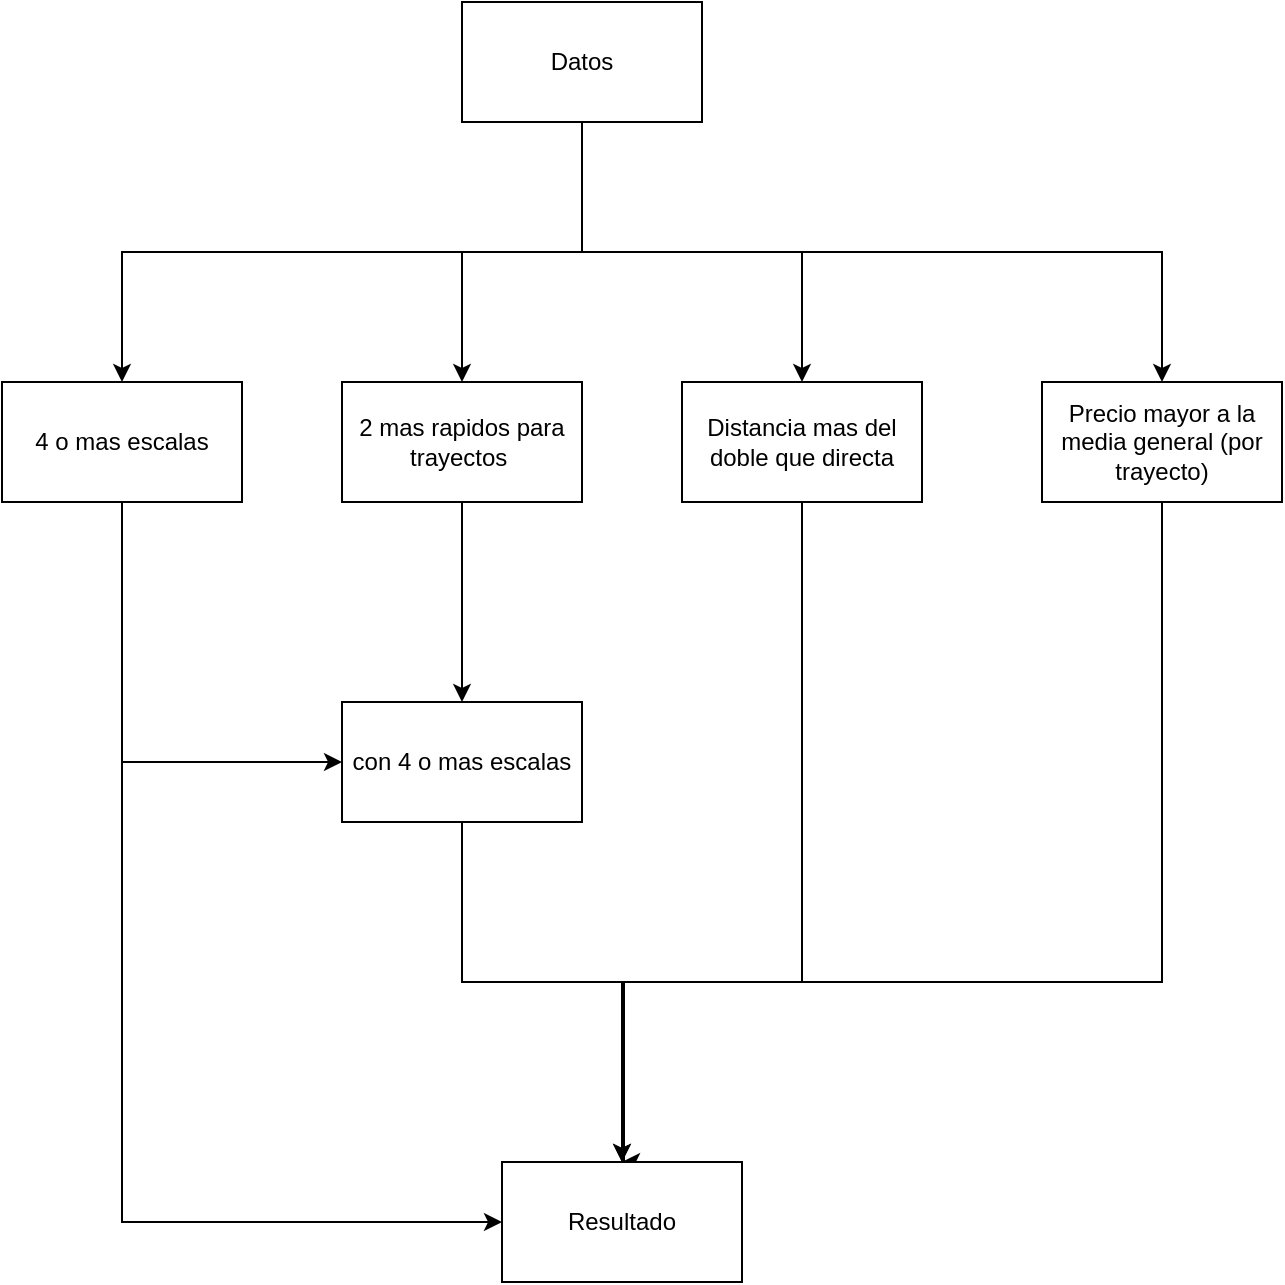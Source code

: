 <mxfile version="21.7.5" type="google" pages="4">
  <diagram name="Page-1" id="Vtq19uJocOTiTlhImBpB">
    <mxGraphModel grid="1" page="1" gridSize="10" guides="1" tooltips="1" connect="1" arrows="1" fold="1" pageScale="1" pageWidth="850" pageHeight="1100" math="0" shadow="0">
      <root>
        <mxCell id="0" />
        <mxCell id="1" parent="0" />
        <mxCell id="Av_qKmk5VdH78iRkDTVT-15" style="edgeStyle=orthogonalEdgeStyle;rounded=0;orthogonalLoop=1;jettySize=auto;html=1;exitX=0.5;exitY=1;exitDx=0;exitDy=0;entryX=0;entryY=0.5;entryDx=0;entryDy=0;" edge="1" parent="1" source="Av_qKmk5VdH78iRkDTVT-1" target="Av_qKmk5VdH78iRkDTVT-13">
          <mxGeometry relative="1" as="geometry" />
        </mxCell>
        <mxCell id="Av_qKmk5VdH78iRkDTVT-17" style="edgeStyle=orthogonalEdgeStyle;rounded=0;orthogonalLoop=1;jettySize=auto;html=1;exitX=0.5;exitY=1;exitDx=0;exitDy=0;entryX=0;entryY=0.5;entryDx=0;entryDy=0;" edge="1" parent="1" source="Av_qKmk5VdH78iRkDTVT-1" target="Av_qKmk5VdH78iRkDTVT-16">
          <mxGeometry relative="1" as="geometry" />
        </mxCell>
        <mxCell id="Av_qKmk5VdH78iRkDTVT-1" value="4 o mas escalas" style="rounded=0;whiteSpace=wrap;html=1;" vertex="1" parent="1">
          <mxGeometry x="160" y="90" width="120" height="60" as="geometry" />
        </mxCell>
        <mxCell id="Av_qKmk5VdH78iRkDTVT-20" style="edgeStyle=orthogonalEdgeStyle;rounded=0;orthogonalLoop=1;jettySize=auto;html=1;exitX=0.5;exitY=1;exitDx=0;exitDy=0;entryX=0.5;entryY=0;entryDx=0;entryDy=0;" edge="1" parent="1" source="Av_qKmk5VdH78iRkDTVT-2" target="Av_qKmk5VdH78iRkDTVT-16">
          <mxGeometry relative="1" as="geometry">
            <Array as="points">
              <mxPoint x="740" y="390" />
              <mxPoint x="470" y="390" />
            </Array>
          </mxGeometry>
        </mxCell>
        <mxCell id="Av_qKmk5VdH78iRkDTVT-2" value="Precio mayor a la media general (por trayecto)" style="rounded=0;whiteSpace=wrap;html=1;" vertex="1" parent="1">
          <mxGeometry x="680" y="90" width="120" height="60" as="geometry" />
        </mxCell>
        <mxCell id="Av_qKmk5VdH78iRkDTVT-19" style="edgeStyle=orthogonalEdgeStyle;rounded=0;orthogonalLoop=1;jettySize=auto;html=1;exitX=0.5;exitY=1;exitDx=0;exitDy=0;" edge="1" parent="1" source="Av_qKmk5VdH78iRkDTVT-3">
          <mxGeometry relative="1" as="geometry">
            <mxPoint x="470" y="480" as="targetPoint" />
            <Array as="points">
              <mxPoint x="560" y="390" />
              <mxPoint x="471" y="390" />
            </Array>
          </mxGeometry>
        </mxCell>
        <mxCell id="Av_qKmk5VdH78iRkDTVT-3" value="Distancia mas del doble que directa" style="rounded=0;whiteSpace=wrap;html=1;" vertex="1" parent="1">
          <mxGeometry x="500" y="90" width="120" height="60" as="geometry" />
        </mxCell>
        <mxCell id="Av_qKmk5VdH78iRkDTVT-14" style="edgeStyle=orthogonalEdgeStyle;rounded=0;orthogonalLoop=1;jettySize=auto;html=1;exitX=0.5;exitY=1;exitDx=0;exitDy=0;entryX=0.5;entryY=0;entryDx=0;entryDy=0;" edge="1" parent="1" source="Av_qKmk5VdH78iRkDTVT-4" target="Av_qKmk5VdH78iRkDTVT-13">
          <mxGeometry relative="1" as="geometry" />
        </mxCell>
        <mxCell id="Av_qKmk5VdH78iRkDTVT-4" value="2 mas rapidos para trayectos&amp;nbsp;" style="rounded=0;whiteSpace=wrap;html=1;" vertex="1" parent="1">
          <mxGeometry x="330" y="90" width="120" height="60" as="geometry" />
        </mxCell>
        <mxCell id="Av_qKmk5VdH78iRkDTVT-9" style="edgeStyle=orthogonalEdgeStyle;rounded=0;orthogonalLoop=1;jettySize=auto;html=1;exitX=0.5;exitY=1;exitDx=0;exitDy=0;entryX=0.5;entryY=0;entryDx=0;entryDy=0;" edge="1" parent="1" source="Av_qKmk5VdH78iRkDTVT-8" target="Av_qKmk5VdH78iRkDTVT-1">
          <mxGeometry relative="1" as="geometry" />
        </mxCell>
        <mxCell id="Av_qKmk5VdH78iRkDTVT-10" style="edgeStyle=orthogonalEdgeStyle;rounded=0;orthogonalLoop=1;jettySize=auto;html=1;exitX=0.5;exitY=1;exitDx=0;exitDy=0;entryX=0.5;entryY=0;entryDx=0;entryDy=0;" edge="1" parent="1" source="Av_qKmk5VdH78iRkDTVT-8" target="Av_qKmk5VdH78iRkDTVT-4">
          <mxGeometry relative="1" as="geometry" />
        </mxCell>
        <mxCell id="Av_qKmk5VdH78iRkDTVT-11" style="edgeStyle=orthogonalEdgeStyle;rounded=0;orthogonalLoop=1;jettySize=auto;html=1;exitX=0.5;exitY=1;exitDx=0;exitDy=0;entryX=0.5;entryY=0;entryDx=0;entryDy=0;" edge="1" parent="1" source="Av_qKmk5VdH78iRkDTVT-8" target="Av_qKmk5VdH78iRkDTVT-3">
          <mxGeometry relative="1" as="geometry" />
        </mxCell>
        <mxCell id="Av_qKmk5VdH78iRkDTVT-12" style="edgeStyle=orthogonalEdgeStyle;rounded=0;orthogonalLoop=1;jettySize=auto;html=1;exitX=0.5;exitY=1;exitDx=0;exitDy=0;entryX=0.5;entryY=0;entryDx=0;entryDy=0;" edge="1" parent="1" source="Av_qKmk5VdH78iRkDTVT-8" target="Av_qKmk5VdH78iRkDTVT-2">
          <mxGeometry relative="1" as="geometry" />
        </mxCell>
        <mxCell id="Av_qKmk5VdH78iRkDTVT-8" value="Datos" style="rounded=0;whiteSpace=wrap;html=1;" vertex="1" parent="1">
          <mxGeometry x="390" y="-100" width="120" height="60" as="geometry" />
        </mxCell>
        <mxCell id="Av_qKmk5VdH78iRkDTVT-18" style="edgeStyle=orthogonalEdgeStyle;rounded=0;orthogonalLoop=1;jettySize=auto;html=1;exitX=0.5;exitY=1;exitDx=0;exitDy=0;entryX=0.5;entryY=0;entryDx=0;entryDy=0;" edge="1" parent="1" source="Av_qKmk5VdH78iRkDTVT-13" target="Av_qKmk5VdH78iRkDTVT-16">
          <mxGeometry relative="1" as="geometry">
            <Array as="points">
              <mxPoint x="390" y="390" />
              <mxPoint x="470" y="390" />
            </Array>
          </mxGeometry>
        </mxCell>
        <mxCell id="Av_qKmk5VdH78iRkDTVT-13" value="con 4 o mas escalas" style="rounded=0;whiteSpace=wrap;html=1;" vertex="1" parent="1">
          <mxGeometry x="330" y="250" width="120" height="60" as="geometry" />
        </mxCell>
        <mxCell id="Av_qKmk5VdH78iRkDTVT-16" value="Resultado" style="rounded=0;whiteSpace=wrap;html=1;" vertex="1" parent="1">
          <mxGeometry x="410" y="480" width="120" height="60" as="geometry" />
        </mxCell>
      </root>
    </mxGraphModel>
  </diagram>
  <diagram id="lLsqf-L1oh-no75bK6xV" name="DiagramaDespliegue">
    <mxGraphModel grid="1" page="1" gridSize="10" guides="1" tooltips="1" connect="1" arrows="1" fold="1" pageScale="1" pageWidth="827" pageHeight="1169" math="0" shadow="0">
      <root>
        <mxCell id="0" />
        <mxCell id="1" parent="0" />
      </root>
    </mxGraphModel>
  </diagram>
  <diagram id="8LiTAJ71kR8NW8oMs1Q8" name="DiagramaActividades">
    <mxGraphModel grid="1" page="1" gridSize="10" guides="1" tooltips="1" connect="1" arrows="1" fold="1" pageScale="1" pageWidth="827" pageHeight="1169" math="0" shadow="0">
      <root>
        <mxCell id="0" />
        <mxCell id="1" parent="0" />
        <mxCell id="NnRi7rDWFhlDpgS05ed7-4" style="edgeStyle=orthogonalEdgeStyle;rounded=0;orthogonalLoop=1;jettySize=auto;html=1;exitX=0.5;exitY=1;exitDx=0;exitDy=0;entryX=0.5;entryY=0;entryDx=0;entryDy=0;" edge="1" parent="1" source="NnRi7rDWFhlDpgS05ed7-1" target="NnRi7rDWFhlDpgS05ed7-3">
          <mxGeometry relative="1" as="geometry" />
        </mxCell>
        <mxCell id="NnRi7rDWFhlDpgS05ed7-1" value="" style="ellipse;fillColor=strokeColor;html=1;" vertex="1" parent="1">
          <mxGeometry x="399" width="30" height="30" as="geometry" />
        </mxCell>
        <mxCell id="NnRi7rDWFhlDpgS05ed7-6" style="edgeStyle=orthogonalEdgeStyle;rounded=0;orthogonalLoop=1;jettySize=auto;html=1;exitX=0.5;exitY=1;exitDx=0;exitDy=0;entryX=0.5;entryY=0;entryDx=0;entryDy=0;" edge="1" parent="1" source="NnRi7rDWFhlDpgS05ed7-3" target="NnRi7rDWFhlDpgS05ed7-5">
          <mxGeometry relative="1" as="geometry" />
        </mxCell>
        <mxCell id="NnRi7rDWFhlDpgS05ed7-3" value="Dato" style="html=1;align=center;verticalAlign=top;rounded=1;absoluteArcSize=1;arcSize=10;dashed=0;whiteSpace=wrap;" vertex="1" parent="1">
          <mxGeometry x="344" y="80" width="140" height="40" as="geometry" />
        </mxCell>
        <mxCell id="NnRi7rDWFhlDpgS05ed7-9" style="edgeStyle=orthogonalEdgeStyle;rounded=0;orthogonalLoop=1;jettySize=auto;html=1;exitX=1;exitY=0.5;exitDx=0;exitDy=0;" edge="1" parent="1" source="NnRi7rDWFhlDpgS05ed7-5">
          <mxGeometry relative="1" as="geometry">
            <mxPoint x="800" y="320" as="targetPoint" />
            <Array as="points">
              <mxPoint x="740" y="185" />
              <mxPoint x="740" y="185" />
            </Array>
          </mxGeometry>
        </mxCell>
        <mxCell id="NnRi7rDWFhlDpgS05ed7-22" style="edgeStyle=orthogonalEdgeStyle;rounded=0;orthogonalLoop=1;jettySize=auto;html=1;exitX=0;exitY=0.5;exitDx=0;exitDy=0;entryX=0.5;entryY=0;entryDx=0;entryDy=0;" edge="1" parent="1" source="NnRi7rDWFhlDpgS05ed7-5" target="7MhS-jUgHZ6vTCsDXBJO-72">
          <mxGeometry relative="1" as="geometry">
            <mxPoint x="-100" y="330" as="targetPoint" />
            <Array as="points">
              <mxPoint x="-160" y="185" />
            </Array>
          </mxGeometry>
        </mxCell>
        <mxCell id="NnRi7rDWFhlDpgS05ed7-5" value="" style="rhombus;" vertex="1" parent="1">
          <mxGeometry x="399" y="170" width="30" height="30" as="geometry" />
        </mxCell>
        <mxCell id="NnRi7rDWFhlDpgS05ed7-8" value="[no hay mas datos]" style="text;html=1;align=center;verticalAlign=middle;resizable=0;points=[];autosize=1;strokeColor=none;fillColor=none;rotation=0;" vertex="1" parent="1">
          <mxGeometry x="240" y="158" width="120" height="30" as="geometry" />
        </mxCell>
        <mxCell id="NnRi7rDWFhlDpgS05ed7-10" value="[hay mas datos]" style="text;html=1;align=center;verticalAlign=middle;resizable=0;points=[];autosize=1;strokeColor=none;fillColor=none;" vertex="1" parent="1">
          <mxGeometry x="429" y="158" width="110" height="30" as="geometry" />
        </mxCell>
        <mxCell id="7MhS-jUgHZ6vTCsDXBJO-20" style="edgeStyle=orthogonalEdgeStyle;rounded=0;orthogonalLoop=1;jettySize=auto;html=1;exitX=0.5;exitY=1;exitDx=0;exitDy=0;entryX=0.5;entryY=0;entryDx=0;entryDy=0;" edge="1" parent="1" source="NnRi7rDWFhlDpgS05ed7-18" target="7MhS-jUgHZ6vTCsDXBJO-18">
          <mxGeometry relative="1" as="geometry" />
        </mxCell>
        <mxCell id="NnRi7rDWFhlDpgS05ed7-18" value="Filtrar 4 o mas escalas" style="html=1;align=center;verticalAlign=top;rounded=1;absoluteArcSize=1;arcSize=10;dashed=0;whiteSpace=wrap;" vertex="1" parent="1">
          <mxGeometry x="300" y="395" width="140" height="40" as="geometry" />
        </mxCell>
        <mxCell id="7MhS-jUgHZ6vTCsDXBJO-26" style="edgeStyle=orthogonalEdgeStyle;rounded=0;orthogonalLoop=1;jettySize=auto;html=1;exitX=0.5;exitY=1;exitDx=0;exitDy=0;entryX=0.5;entryY=0;entryDx=0;entryDy=0;" edge="1" parent="1" source="NnRi7rDWFhlDpgS05ed7-19" target="7MhS-jUgHZ6vTCsDXBJO-25">
          <mxGeometry relative="1" as="geometry" />
        </mxCell>
        <mxCell id="NnRi7rDWFhlDpgS05ed7-19" value="Filtrar distancia total vs. distancia directa" style="html=1;align=center;verticalAlign=top;rounded=1;absoluteArcSize=1;arcSize=10;dashed=0;whiteSpace=wrap;" vertex="1" parent="1">
          <mxGeometry x="610" y="395" width="140" height="40" as="geometry" />
        </mxCell>
        <mxCell id="7MhS-jUgHZ6vTCsDXBJO-34" style="edgeStyle=orthogonalEdgeStyle;rounded=0;orthogonalLoop=1;jettySize=auto;html=1;exitX=0.5;exitY=1;exitDx=0;exitDy=0;entryX=0.5;entryY=0;entryDx=0;entryDy=0;" edge="1" parent="1" source="NnRi7rDWFhlDpgS05ed7-20" target="7MhS-jUgHZ6vTCsDXBJO-33">
          <mxGeometry relative="1" as="geometry" />
        </mxCell>
        <mxCell id="NnRi7rDWFhlDpgS05ed7-20" value="Determinar si es minimo" style="html=1;align=center;verticalAlign=top;rounded=1;absoluteArcSize=1;arcSize=10;dashed=0;whiteSpace=wrap;" vertex="1" parent="1">
          <mxGeometry x="870" y="395" width="140" height="40" as="geometry" />
        </mxCell>
        <mxCell id="7MhS-jUgHZ6vTCsDXBJO-3" style="edgeStyle=orthogonalEdgeStyle;rounded=0;orthogonalLoop=1;jettySize=auto;html=1;exitX=1.331;exitY=0.691;exitDx=0;exitDy=0;entryX=0.5;entryY=0;entryDx=0;entryDy=0;exitPerimeter=0;" edge="1" parent="1" source="7MhS-jUgHZ6vTCsDXBJO-12" target="NnRi7rDWFhlDpgS05ed7-19">
          <mxGeometry relative="1" as="geometry">
            <mxPoint x="960" y="415" as="sourcePoint" />
            <mxPoint x="1130" y="415" as="targetPoint" />
            <Array as="points">
              <mxPoint x="790" y="334" />
              <mxPoint x="790" y="380" />
              <mxPoint x="680" y="380" />
            </Array>
          </mxGeometry>
        </mxCell>
        <mxCell id="7MhS-jUgHZ6vTCsDXBJO-5" style="edgeStyle=orthogonalEdgeStyle;rounded=0;orthogonalLoop=1;jettySize=auto;html=1;exitX=1.21;exitY=0.909;exitDx=0;exitDy=0;exitPerimeter=0;entryX=0.5;entryY=0;entryDx=0;entryDy=0;" edge="1" parent="1" source="7MhS-jUgHZ6vTCsDXBJO-12" target="NnRi7rDWFhlDpgS05ed7-18">
          <mxGeometry relative="1" as="geometry">
            <mxPoint x="960" y="350" as="sourcePoint" />
            <mxPoint x="1130" y="350" as="targetPoint" />
            <Array as="points">
              <mxPoint x="770" y="350" />
              <mxPoint x="370" y="350" />
            </Array>
          </mxGeometry>
        </mxCell>
        <mxCell id="7MhS-jUgHZ6vTCsDXBJO-24" style="edgeStyle=orthogonalEdgeStyle;rounded=0;orthogonalLoop=1;jettySize=auto;html=1;exitX=0.5;exitY=1;exitDx=0;exitDy=0;endArrow=none;endFill=0;" edge="1" parent="1" source="7MhS-jUgHZ6vTCsDXBJO-6">
          <mxGeometry relative="1" as="geometry">
            <mxPoint x="370" y="600" as="targetPoint" />
            <Array as="points">
              <mxPoint x="170" y="600" />
              <mxPoint x="370" y="600" />
            </Array>
          </mxGeometry>
        </mxCell>
        <mxCell id="7MhS-jUgHZ6vTCsDXBJO-6" value="Guardar vuelo" style="html=1;align=center;verticalAlign=top;rounded=1;absoluteArcSize=1;arcSize=10;dashed=0;whiteSpace=wrap;" vertex="1" parent="1">
          <mxGeometry x="100" y="510" width="140" height="40" as="geometry" />
        </mxCell>
        <mxCell id="7MhS-jUgHZ6vTCsDXBJO-12" value="" style="html=1;points=[];perimeter=orthogonalPerimeter;fillColor=strokeColor;rotation=90;" vertex="1" parent="1">
          <mxGeometry x="800" y="290" width="5" height="80" as="geometry" />
        </mxCell>
        <mxCell id="7MhS-jUgHZ6vTCsDXBJO-15" value="" style="endArrow=classic;html=1;rounded=0;exitX=1.21;exitY=0.323;exitDx=0;exitDy=0;exitPerimeter=0;entryX=0.5;entryY=0;entryDx=0;entryDy=0;" edge="1" parent="1" source="7MhS-jUgHZ6vTCsDXBJO-12" target="NnRi7rDWFhlDpgS05ed7-20">
          <mxGeometry width="50" height="50" relative="1" as="geometry">
            <mxPoint x="910" y="470" as="sourcePoint" />
            <mxPoint x="960" y="420" as="targetPoint" />
            <Array as="points">
              <mxPoint x="817" y="380" />
              <mxPoint x="940" y="380" />
            </Array>
          </mxGeometry>
        </mxCell>
        <mxCell id="7MhS-jUgHZ6vTCsDXBJO-16" value="" style="endArrow=classic;html=1;rounded=0;exitX=1.331;exitY=0.077;exitDx=0;exitDy=0;exitPerimeter=0;entryX=0.5;entryY=0;entryDx=0;entryDy=0;" edge="1" parent="1" source="7MhS-jUgHZ6vTCsDXBJO-12">
          <mxGeometry width="50" height="50" relative="1" as="geometry">
            <mxPoint x="900" y="470" as="sourcePoint" />
            <mxPoint x="1235" y="385" as="targetPoint" />
            <Array as="points">
              <mxPoint x="836" y="350" />
              <mxPoint x="1235" y="350" />
            </Array>
          </mxGeometry>
        </mxCell>
        <mxCell id="7MhS-jUgHZ6vTCsDXBJO-21" style="edgeStyle=orthogonalEdgeStyle;rounded=0;orthogonalLoop=1;jettySize=auto;html=1;exitX=0;exitY=0.5;exitDx=0;exitDy=0;entryX=1;entryY=0.5;entryDx=0;entryDy=0;" edge="1" parent="1" source="7MhS-jUgHZ6vTCsDXBJO-18" target="7MhS-jUgHZ6vTCsDXBJO-6">
          <mxGeometry relative="1" as="geometry" />
        </mxCell>
        <mxCell id="7MhS-jUgHZ6vTCsDXBJO-23" style="edgeStyle=orthogonalEdgeStyle;rounded=0;orthogonalLoop=1;jettySize=auto;html=1;exitX=0.5;exitY=1;exitDx=0;exitDy=0;" edge="1" parent="1" source="7MhS-jUgHZ6vTCsDXBJO-18">
          <mxGeometry relative="1" as="geometry">
            <mxPoint x="664" y="837" as="targetPoint" />
            <Array as="points">
              <mxPoint x="370" y="760" />
              <mxPoint x="664" y="760" />
              <mxPoint x="664" y="837" />
            </Array>
          </mxGeometry>
        </mxCell>
        <mxCell id="7MhS-jUgHZ6vTCsDXBJO-18" value="" style="rhombus;" vertex="1" parent="1">
          <mxGeometry x="355" y="515" width="30" height="30" as="geometry" />
        </mxCell>
        <mxCell id="7MhS-jUgHZ6vTCsDXBJO-22" value="[4 o mas escalas]" style="text;html=1;align=center;verticalAlign=middle;resizable=0;points=[];autosize=1;strokeColor=none;fillColor=none;" vertex="1" parent="1">
          <mxGeometry x="240" y="500" width="120" height="30" as="geometry" />
        </mxCell>
        <mxCell id="7MhS-jUgHZ6vTCsDXBJO-28" style="edgeStyle=orthogonalEdgeStyle;rounded=0;orthogonalLoop=1;jettySize=auto;html=1;exitX=0;exitY=0.5;exitDx=0;exitDy=0;entryX=1;entryY=0.5;entryDx=0;entryDy=0;" edge="1" parent="1" source="7MhS-jUgHZ6vTCsDXBJO-25" target="7MhS-jUgHZ6vTCsDXBJO-27">
          <mxGeometry relative="1" as="geometry" />
        </mxCell>
        <mxCell id="7MhS-jUgHZ6vTCsDXBJO-30" style="edgeStyle=orthogonalEdgeStyle;rounded=0;orthogonalLoop=1;jettySize=auto;html=1;exitX=0.5;exitY=1;exitDx=0;exitDy=0;entryX=1.105;entryY=0.358;entryDx=0;entryDy=0;entryPerimeter=0;" edge="1" parent="1" source="7MhS-jUgHZ6vTCsDXBJO-25" target="7MhS-jUgHZ6vTCsDXBJO-69">
          <mxGeometry relative="1" as="geometry">
            <mxPoint x="680" y="700" as="targetPoint" />
            <Array as="points">
              <mxPoint x="680" y="760" />
              <mxPoint x="765" y="760" />
            </Array>
          </mxGeometry>
        </mxCell>
        <mxCell id="7MhS-jUgHZ6vTCsDXBJO-25" value="" style="rhombus;" vertex="1" parent="1">
          <mxGeometry x="665" y="515" width="30" height="30" as="geometry" />
        </mxCell>
        <mxCell id="7MhS-jUgHZ6vTCsDXBJO-31" style="edgeStyle=orthogonalEdgeStyle;rounded=0;orthogonalLoop=1;jettySize=auto;html=1;exitX=0.5;exitY=1;exitDx=0;exitDy=0;endArrow=none;endFill=0;" edge="1" parent="1" source="7MhS-jUgHZ6vTCsDXBJO-27">
          <mxGeometry relative="1" as="geometry">
            <mxPoint x="680" y="600" as="targetPoint" />
            <Array as="points">
              <mxPoint x="499" y="600" />
            </Array>
          </mxGeometry>
        </mxCell>
        <mxCell id="7MhS-jUgHZ6vTCsDXBJO-27" value="Guardar informacion vuelo" style="html=1;align=center;verticalAlign=top;rounded=1;absoluteArcSize=1;arcSize=10;dashed=0;whiteSpace=wrap;" vertex="1" parent="1">
          <mxGeometry x="429" y="510" width="140" height="40" as="geometry" />
        </mxCell>
        <mxCell id="7MhS-jUgHZ6vTCsDXBJO-29" value="[2 * distanciaDirecta &amp;lt; distanciaTotal ]" style="text;html=1;align=center;verticalAlign=middle;resizable=0;points=[];autosize=1;strokeColor=none;fillColor=none;" vertex="1" parent="1">
          <mxGeometry x="460" y="480" width="220" height="30" as="geometry" />
        </mxCell>
        <mxCell id="7MhS-jUgHZ6vTCsDXBJO-35" style="edgeStyle=orthogonalEdgeStyle;rounded=0;orthogonalLoop=1;jettySize=auto;html=1;exitX=0;exitY=0.5;exitDx=0;exitDy=0;" edge="1" parent="1" source="7MhS-jUgHZ6vTCsDXBJO-33">
          <mxGeometry relative="1" as="geometry">
            <mxPoint x="850" y="530" as="targetPoint" />
          </mxGeometry>
        </mxCell>
        <mxCell id="7MhS-jUgHZ6vTCsDXBJO-38" style="edgeStyle=orthogonalEdgeStyle;rounded=0;orthogonalLoop=1;jettySize=auto;html=1;exitX=0.5;exitY=1;exitDx=0;exitDy=0;" edge="1" parent="1" source="7MhS-jUgHZ6vTCsDXBJO-33" target="7MhS-jUgHZ6vTCsDXBJO-39">
          <mxGeometry relative="1" as="geometry">
            <mxPoint x="940" y="600" as="targetPoint" />
          </mxGeometry>
        </mxCell>
        <mxCell id="7MhS-jUgHZ6vTCsDXBJO-33" value="" style="rhombus;" vertex="1" parent="1">
          <mxGeometry x="925" y="515" width="30" height="30" as="geometry" />
        </mxCell>
        <mxCell id="7MhS-jUgHZ6vTCsDXBJO-36" value="[minimo]" style="text;html=1;align=center;verticalAlign=middle;resizable=0;points=[];autosize=1;strokeColor=none;fillColor=none;" vertex="1" parent="1">
          <mxGeometry x="855" y="500" width="70" height="30" as="geometry" />
        </mxCell>
        <mxCell id="7MhS-jUgHZ6vTCsDXBJO-40" style="edgeStyle=orthogonalEdgeStyle;rounded=0;orthogonalLoop=1;jettySize=auto;html=1;exitX=0.5;exitY=1;exitDx=0;exitDy=0;" edge="1" parent="1" source="7MhS-jUgHZ6vTCsDXBJO-37">
          <mxGeometry relative="1" as="geometry">
            <mxPoint x="780" y="580" as="targetPoint" />
          </mxGeometry>
        </mxCell>
        <mxCell id="7MhS-jUgHZ6vTCsDXBJO-37" value="Guardar como minimo" style="html=1;align=center;verticalAlign=top;rounded=1;absoluteArcSize=1;arcSize=10;dashed=0;whiteSpace=wrap;" vertex="1" parent="1">
          <mxGeometry x="710" y="510" width="140" height="40" as="geometry" />
        </mxCell>
        <mxCell id="7MhS-jUgHZ6vTCsDXBJO-42" style="edgeStyle=orthogonalEdgeStyle;rounded=0;orthogonalLoop=1;jettySize=auto;html=1;exitX=0;exitY=0.5;exitDx=0;exitDy=0;entryX=1;entryY=0.5;entryDx=0;entryDy=0;" edge="1" parent="1" source="7MhS-jUgHZ6vTCsDXBJO-39" target="7MhS-jUgHZ6vTCsDXBJO-41">
          <mxGeometry relative="1" as="geometry" />
        </mxCell>
        <mxCell id="7MhS-jUgHZ6vTCsDXBJO-44" style="edgeStyle=orthogonalEdgeStyle;rounded=0;orthogonalLoop=1;jettySize=auto;html=1;exitX=0.5;exitY=1;exitDx=0;exitDy=0;entryX=1.105;entryY=0.59;entryDx=0;entryDy=0;entryPerimeter=0;" edge="1" parent="1" source="7MhS-jUgHZ6vTCsDXBJO-39" target="7MhS-jUgHZ6vTCsDXBJO-69">
          <mxGeometry relative="1" as="geometry">
            <mxPoint x="940" y="700" as="targetPoint" />
            <Array as="points">
              <mxPoint x="940" y="760" />
              <mxPoint x="835" y="760" />
            </Array>
          </mxGeometry>
        </mxCell>
        <mxCell id="7MhS-jUgHZ6vTCsDXBJO-39" value="" style="rhombus;" vertex="1" parent="1">
          <mxGeometry x="925" y="585" width="30" height="30" as="geometry" />
        </mxCell>
        <mxCell id="7MhS-jUgHZ6vTCsDXBJO-45" style="edgeStyle=orthogonalEdgeStyle;rounded=0;orthogonalLoop=1;jettySize=auto;html=1;exitX=0.5;exitY=1;exitDx=0;exitDy=0;endArrow=none;endFill=0;" edge="1" parent="1" source="7MhS-jUgHZ6vTCsDXBJO-41">
          <mxGeometry relative="1" as="geometry">
            <mxPoint x="940" y="700" as="targetPoint" />
          </mxGeometry>
        </mxCell>
        <mxCell id="7MhS-jUgHZ6vTCsDXBJO-41" value="Guardar como minimo" style="html=1;align=center;verticalAlign=top;rounded=1;absoluteArcSize=1;arcSize=10;dashed=0;whiteSpace=wrap;" vertex="1" parent="1">
          <mxGeometry x="710" y="580" width="140" height="40" as="geometry" />
        </mxCell>
        <mxCell id="7MhS-jUgHZ6vTCsDXBJO-43" value="[segundo minimo]" style="text;html=1;align=center;verticalAlign=middle;resizable=0;points=[];autosize=1;strokeColor=none;fillColor=none;" vertex="1" parent="1">
          <mxGeometry x="830" y="550" width="120" height="30" as="geometry" />
        </mxCell>
        <mxCell id="7MhS-jUgHZ6vTCsDXBJO-50" style="edgeStyle=orthogonalEdgeStyle;rounded=0;orthogonalLoop=1;jettySize=auto;html=1;exitX=0;exitY=0.5;exitDx=0;exitDy=0;entryX=1;entryY=0.5;entryDx=0;entryDy=0;" edge="1" parent="1" source="7MhS-jUgHZ6vTCsDXBJO-64">
          <mxGeometry relative="1" as="geometry">
            <mxPoint x="1120" y="600" as="targetPoint" />
            <mxPoint x="1220" y="600" as="sourcePoint" />
          </mxGeometry>
        </mxCell>
        <mxCell id="7MhS-jUgHZ6vTCsDXBJO-51" value="[precio maximo]" style="text;html=1;align=center;verticalAlign=middle;resizable=0;points=[];autosize=1;strokeColor=none;fillColor=none;" vertex="1" parent="1">
          <mxGeometry x="1120" y="570" width="110" height="30" as="geometry" />
        </mxCell>
        <mxCell id="7MhS-jUgHZ6vTCsDXBJO-67" style="edgeStyle=orthogonalEdgeStyle;rounded=0;orthogonalLoop=1;jettySize=auto;html=1;exitX=0.5;exitY=1;exitDx=0;exitDy=0;endArrow=none;endFill=0;" edge="1" parent="1" source="7MhS-jUgHZ6vTCsDXBJO-52">
          <mxGeometry relative="1" as="geometry">
            <mxPoint x="1240" y="700" as="targetPoint" />
          </mxGeometry>
        </mxCell>
        <mxCell id="7MhS-jUgHZ6vTCsDXBJO-52" value="Guardar precio maximo" style="html=1;align=center;verticalAlign=top;rounded=1;absoluteArcSize=1;arcSize=10;dashed=0;whiteSpace=wrap;" vertex="1" parent="1">
          <mxGeometry x="980" y="580" width="140" height="40" as="geometry" />
        </mxCell>
        <mxCell id="7MhS-jUgHZ6vTCsDXBJO-60" style="edgeStyle=orthogonalEdgeStyle;rounded=0;orthogonalLoop=1;jettySize=auto;html=1;exitX=0.5;exitY=1;exitDx=0;exitDy=0;entryX=0.5;entryY=0;entryDx=0;entryDy=0;" edge="1" parent="1" source="7MhS-jUgHZ6vTCsDXBJO-61" target="7MhS-jUgHZ6vTCsDXBJO-62">
          <mxGeometry relative="1" as="geometry" />
        </mxCell>
        <mxCell id="7MhS-jUgHZ6vTCsDXBJO-61" value="Actualizar promedio precio y maximo del trayecto" style="html=1;align=center;verticalAlign=top;rounded=1;absoluteArcSize=1;arcSize=10;dashed=0;whiteSpace=wrap;" vertex="1" parent="1">
          <mxGeometry x="1165" y="385" width="140" height="50" as="geometry" />
        </mxCell>
        <mxCell id="7MhS-jUgHZ6vTCsDXBJO-65" style="edgeStyle=orthogonalEdgeStyle;rounded=0;orthogonalLoop=1;jettySize=auto;html=1;exitX=0.5;exitY=1;exitDx=0;exitDy=0;entryX=0.5;entryY=0;entryDx=0;entryDy=0;" edge="1" parent="1" source="7MhS-jUgHZ6vTCsDXBJO-62" target="7MhS-jUgHZ6vTCsDXBJO-64">
          <mxGeometry relative="1" as="geometry">
            <Array as="points">
              <mxPoint x="1241" y="545" />
            </Array>
          </mxGeometry>
        </mxCell>
        <mxCell id="7MhS-jUgHZ6vTCsDXBJO-62" value="Guardar nuevo promedio y cantidad" style="html=1;align=center;verticalAlign=top;rounded=1;absoluteArcSize=1;arcSize=10;dashed=0;whiteSpace=wrap;" vertex="1" parent="1">
          <mxGeometry x="1165" y="505" width="140" height="40" as="geometry" />
        </mxCell>
        <mxCell id="7MhS-jUgHZ6vTCsDXBJO-66" style="edgeStyle=orthogonalEdgeStyle;rounded=0;orthogonalLoop=1;jettySize=auto;html=1;exitX=0.5;exitY=1;exitDx=0;exitDy=0;entryX=1.395;entryY=0.992;entryDx=0;entryDy=0;entryPerimeter=0;" edge="1" parent="1" source="7MhS-jUgHZ6vTCsDXBJO-64" target="7MhS-jUgHZ6vTCsDXBJO-69">
          <mxGeometry relative="1" as="geometry">
            <mxPoint x="960" y="830" as="targetPoint" />
            <Array as="points">
              <mxPoint x="1241" y="760" />
              <mxPoint x="955" y="760" />
            </Array>
          </mxGeometry>
        </mxCell>
        <mxCell id="7MhS-jUgHZ6vTCsDXBJO-64" value="" style="rhombus;" vertex="1" parent="1">
          <mxGeometry x="1226" y="585" width="30" height="30" as="geometry" />
        </mxCell>
        <mxCell id="7MhS-jUgHZ6vTCsDXBJO-69" value="" style="html=1;points=[];perimeter=orthogonalPerimeter;fillColor=strokeColor;rotation=-90;" vertex="1" parent="1">
          <mxGeometry x="805" y="690" width="5" height="300" as="geometry" />
        </mxCell>
        <mxCell id="7MhS-jUgHZ6vTCsDXBJO-70" value="" style="ellipse;html=1;shape=endState;fillColor=strokeColor;" vertex="1" parent="1">
          <mxGeometry x="399" y="950" width="30" height="30" as="geometry" />
        </mxCell>
        <mxCell id="7MhS-jUgHZ6vTCsDXBJO-71" value="" style="endArrow=classic;html=1;rounded=0;entryX=0.5;entryY=0;entryDx=0;entryDy=0;exitX=0.5;exitY=0.483;exitDx=0;exitDy=0;exitPerimeter=0;" edge="1" parent="1" source="7MhS-jUgHZ6vTCsDXBJO-69" target="7MhS-jUgHZ6vTCsDXBJO-70">
          <mxGeometry width="50" height="50" relative="1" as="geometry">
            <mxPoint x="650" y="820" as="sourcePoint" />
            <mxPoint x="700" y="770" as="targetPoint" />
            <Array as="points">
              <mxPoint x="802" y="910" />
              <mxPoint x="414" y="910" />
            </Array>
          </mxGeometry>
        </mxCell>
        <mxCell id="7MhS-jUgHZ6vTCsDXBJO-73" style="edgeStyle=orthogonalEdgeStyle;rounded=0;orthogonalLoop=1;jettySize=auto;html=1;exitX=0.5;exitY=1;exitDx=0;exitDy=0;" edge="1" parent="1" source="7MhS-jUgHZ6vTCsDXBJO-72">
          <mxGeometry relative="1" as="geometry">
            <mxPoint x="-160" y="440" as="targetPoint" />
          </mxGeometry>
        </mxCell>
        <mxCell id="7MhS-jUgHZ6vTCsDXBJO-72" value="Avisar finalizacion carga" style="html=1;align=center;verticalAlign=top;rounded=1;absoluteArcSize=1;arcSize=10;dashed=0;whiteSpace=wrap;" vertex="1" parent="1">
          <mxGeometry x="-230" y="330" width="140" height="40" as="geometry" />
        </mxCell>
        <mxCell id="7MhS-jUgHZ6vTCsDXBJO-79" style="edgeStyle=orthogonalEdgeStyle;rounded=0;orthogonalLoop=1;jettySize=auto;html=1;exitX=0.5;exitY=1;exitDx=0;exitDy=0;" edge="1" parent="1" source="7MhS-jUgHZ6vTCsDXBJO-74">
          <mxGeometry relative="1" as="geometry">
            <mxPoint x="-300" y="640" as="targetPoint" />
          </mxGeometry>
        </mxCell>
        <mxCell id="7MhS-jUgHZ6vTCsDXBJO-74" value="Calcular precio promedio total" style="html=1;align=center;verticalAlign=top;rounded=1;absoluteArcSize=1;arcSize=10;dashed=0;whiteSpace=wrap;" vertex="1" parent="1">
          <mxGeometry x="-370" y="540" width="140" height="40" as="geometry" />
        </mxCell>
        <mxCell id="7MhS-jUgHZ6vTCsDXBJO-75" value="" style="html=1;points=[];perimeter=orthogonalPerimeter;fillColor=strokeColor;rotation=90;" vertex="1" parent="1">
          <mxGeometry x="-162.5" y="410" width="5" height="80" as="geometry" />
        </mxCell>
        <mxCell id="7MhS-jUgHZ6vTCsDXBJO-83" style="edgeStyle=orthogonalEdgeStyle;rounded=0;orthogonalLoop=1;jettySize=auto;html=1;exitX=0.5;exitY=1;exitDx=0;exitDy=0;entryX=0.05;entryY=0.391;entryDx=0;entryDy=0;entryPerimeter=0;" edge="1" parent="1" source="7MhS-jUgHZ6vTCsDXBJO-76" target="7MhS-jUgHZ6vTCsDXBJO-81">
          <mxGeometry relative="1" as="geometry">
            <Array as="points">
              <mxPoint x="-10" y="760" />
              <mxPoint x="-151" y="760" />
            </Array>
          </mxGeometry>
        </mxCell>
        <mxCell id="7MhS-jUgHZ6vTCsDXBJO-76" value="Filtrar vuelos del filtro de distancia por trayectos con 4 escalas o mas" style="html=1;align=center;verticalAlign=top;rounded=1;absoluteArcSize=1;arcSize=10;dashed=0;whiteSpace=wrap;" vertex="1" parent="1">
          <mxGeometry x="-80" y="540" width="140" height="60" as="geometry" />
        </mxCell>
        <mxCell id="7MhS-jUgHZ6vTCsDXBJO-77" value="" style="endArrow=classic;html=1;rounded=0;exitX=1.146;exitY=0.511;exitDx=0;exitDy=0;exitPerimeter=0;entryX=0.5;entryY=0;entryDx=0;entryDy=0;" edge="1" parent="1" source="7MhS-jUgHZ6vTCsDXBJO-75" target="7MhS-jUgHZ6vTCsDXBJO-74">
          <mxGeometry width="50" height="50" relative="1" as="geometry">
            <mxPoint x="-100" y="570" as="sourcePoint" />
            <mxPoint x="-50" y="520" as="targetPoint" />
            <Array as="points">
              <mxPoint x="-160" y="490" />
              <mxPoint x="-300" y="490" />
            </Array>
          </mxGeometry>
        </mxCell>
        <mxCell id="7MhS-jUgHZ6vTCsDXBJO-78" value="" style="endArrow=classic;html=1;rounded=0;exitX=0.864;exitY=0.483;exitDx=0;exitDy=0;exitPerimeter=0;entryX=0.5;entryY=0;entryDx=0;entryDy=0;" edge="1" parent="1" source="7MhS-jUgHZ6vTCsDXBJO-75" target="7MhS-jUgHZ6vTCsDXBJO-76">
          <mxGeometry width="50" height="50" relative="1" as="geometry">
            <mxPoint x="-151" y="463" as="sourcePoint" />
            <mxPoint x="-290" y="550" as="targetPoint" />
            <Array as="points">
              <mxPoint x="-160" y="490" />
              <mxPoint x="-10" y="490" />
            </Array>
          </mxGeometry>
        </mxCell>
        <mxCell id="7MhS-jUgHZ6vTCsDXBJO-82" style="edgeStyle=orthogonalEdgeStyle;rounded=0;orthogonalLoop=1;jettySize=auto;html=1;exitX=0.5;exitY=1;exitDx=0;exitDy=0;entryX=-0.099;entryY=0.622;entryDx=0;entryDy=0;entryPerimeter=0;" edge="1" parent="1" source="7MhS-jUgHZ6vTCsDXBJO-80" target="7MhS-jUgHZ6vTCsDXBJO-81">
          <mxGeometry relative="1" as="geometry" />
        </mxCell>
        <mxCell id="7MhS-jUgHZ6vTCsDXBJO-80" value="Filtrar vuelos que tengan precio mayor al promedio" style="html=1;align=center;verticalAlign=top;rounded=1;absoluteArcSize=1;arcSize=10;dashed=0;whiteSpace=wrap;" vertex="1" parent="1">
          <mxGeometry x="-370" y="640" width="140" height="40" as="geometry" />
        </mxCell>
        <mxCell id="7MhS-jUgHZ6vTCsDXBJO-81" value="" style="html=1;points=[];perimeter=orthogonalPerimeter;fillColor=strokeColor;rotation=90;" vertex="1" parent="1">
          <mxGeometry x="-162.5" y="800" width="5" height="80" as="geometry" />
        </mxCell>
        <mxCell id="7MhS-jUgHZ6vTCsDXBJO-84" value="" style="endArrow=classic;html=1;rounded=0;entryX=0.5;entryY=0;entryDx=0;entryDy=0;" edge="1" parent="1" target="7MhS-jUgHZ6vTCsDXBJO-70">
          <mxGeometry width="50" height="50" relative="1" as="geometry">
            <mxPoint x="-158" y="842" as="sourcePoint" />
            <mxPoint x="320" y="690" as="targetPoint" />
            <Array as="points">
              <mxPoint x="-158" y="900" />
              <mxPoint x="414" y="910" />
            </Array>
          </mxGeometry>
        </mxCell>
      </root>
    </mxGraphModel>
  </diagram>
  <diagram id="vihMNG-lIPFq3iVxBqbr" name="DiagramaRobustez">
    <mxGraphModel grid="1" page="1" gridSize="10" guides="1" tooltips="1" connect="1" arrows="1" fold="1" pageScale="1" pageWidth="850" pageHeight="1100" math="0" shadow="0">
      <root>
        <mxCell id="0" />
        <mxCell id="1" parent="0" />
        <mxCell id="tgHYlAVjc7Peqk4h9AsL-1" style="edgeStyle=orthogonalEdgeStyle;rounded=0;orthogonalLoop=1;jettySize=auto;html=1;exitX=0.5;exitY=1;exitDx=0;exitDy=0;entryX=0.6;entryY=-0.025;entryDx=0;entryDy=0;entryPerimeter=0;" edge="1" parent="1" target="tgHYlAVjc7Peqk4h9AsL-3">
          <mxGeometry relative="1" as="geometry">
            <mxPoint x="400" as="sourcePoint" />
          </mxGeometry>
        </mxCell>
        <mxCell id="tgHYlAVjc7Peqk4h9AsL-3" value="Boundary Object" style="shape=umlBoundary;whiteSpace=wrap;html=1;" vertex="1" parent="1">
          <mxGeometry x="340" y="110" width="100" height="80" as="geometry" />
        </mxCell>
        <mxCell id="tgHYlAVjc7Peqk4h9AsL-4" style="edgeStyle=orthogonalEdgeStyle;rounded=0;orthogonalLoop=1;jettySize=auto;html=1;exitX=0.643;exitY=0.963;exitDx=0;exitDy=0;exitPerimeter=0;entryX=1;entryY=0.5;entryDx=0;entryDy=0;entryPerimeter=0;" edge="1" parent="1" source="tgHYlAVjc7Peqk4h9AsL-97" target="tgHYlAVjc7Peqk4h9AsL-112">
          <mxGeometry relative="1" as="geometry">
            <mxPoint x="400" y="520" as="sourcePoint" />
            <mxPoint x="400" y="480" as="targetPoint" />
            <Array as="points">
              <mxPoint x="400" y="460" />
              <mxPoint x="130" y="460" />
            </Array>
          </mxGeometry>
        </mxCell>
        <mxCell id="tgHYlAVjc7Peqk4h9AsL-7" style="edgeStyle=orthogonalEdgeStyle;rounded=0;orthogonalLoop=1;jettySize=auto;html=1;entryX=0.5;entryY=0;entryDx=0;entryDy=0;exitX=0;exitY=0.5;exitDx=0;exitDy=0;exitPerimeter=0;" edge="1" parent="1" source="tgHYlAVjc7Peqk4h9AsL-112">
          <mxGeometry relative="1" as="geometry">
            <mxPoint x="130" y="640" as="sourcePoint" />
            <mxPoint x="130" y="720" as="targetPoint" />
          </mxGeometry>
        </mxCell>
        <mxCell id="tgHYlAVjc7Peqk4h9AsL-10" style="edgeStyle=orthogonalEdgeStyle;rounded=0;orthogonalLoop=1;jettySize=auto;html=1;entryX=0.5;entryY=0;entryDx=0;entryDy=0;exitX=0;exitY=0.5;exitDx=0;exitDy=0;exitPerimeter=0;" edge="1" parent="1" source="tgHYlAVjc7Peqk4h9AsL-117">
          <mxGeometry relative="1" as="geometry">
            <mxPoint x="840" y="650" as="sourcePoint" />
            <mxPoint x="840" y="720" as="targetPoint" />
          </mxGeometry>
        </mxCell>
        <mxCell id="tgHYlAVjc7Peqk4h9AsL-78" style="edgeStyle=orthogonalEdgeStyle;rounded=0;orthogonalLoop=1;jettySize=auto;html=1;exitX=0;exitY=0.5;exitDx=0;exitDy=0;exitPerimeter=0;" edge="1" parent="1" source="tgHYlAVjc7Peqk4h9AsL-119">
          <mxGeometry relative="1" as="geometry">
            <mxPoint x="1180" y="720" as="targetPoint" />
            <mxPoint x="1180" y="630" as="sourcePoint" />
          </mxGeometry>
        </mxCell>
        <mxCell id="tgHYlAVjc7Peqk4h9AsL-12" style="edgeStyle=orthogonalEdgeStyle;rounded=0;orthogonalLoop=1;jettySize=auto;html=1;exitX=1;exitY=0.5;exitDx=0;exitDy=0;entryX=0.5;entryY=0;entryDx=0;entryDy=0;entryPerimeter=0;" edge="1" parent="1">
          <mxGeometry relative="1" as="geometry">
            <mxPoint x="170" y="760" as="sourcePoint" />
            <mxPoint x="215" y="760" as="targetPoint" />
          </mxGeometry>
        </mxCell>
        <mxCell id="tgHYlAVjc7Peqk4h9AsL-72" style="edgeStyle=orthogonalEdgeStyle;rounded=0;orthogonalLoop=1;jettySize=auto;html=1;exitX=1;exitY=0.5;exitDx=0;exitDy=0;entryX=0;entryY=0.5;entryDx=0;entryDy=0;entryPerimeter=0;startArrow=classic;startFill=1;endArrow=none;endFill=0;" edge="1" parent="1" target="tgHYlAVjc7Peqk4h9AsL-73">
          <mxGeometry relative="1" as="geometry">
            <mxPoint x="680" y="760" as="targetPoint" />
            <mxPoint x="650" y="760" as="sourcePoint" />
          </mxGeometry>
        </mxCell>
        <mxCell id="tgHYlAVjc7Peqk4h9AsL-17" style="edgeStyle=orthogonalEdgeStyle;rounded=0;orthogonalLoop=1;jettySize=auto;html=1;exitX=1;exitY=0.5;exitDx=0;exitDy=0;entryX=0;entryY=0.5;entryDx=0;entryDy=0;entryPerimeter=0;startArrow=classic;startFill=1;endArrow=classic;endFill=1;" edge="1" parent="1" target="tgHYlAVjc7Peqk4h9AsL-48">
          <mxGeometry relative="1" as="geometry">
            <mxPoint x="880" y="760" as="sourcePoint" />
          </mxGeometry>
        </mxCell>
        <mxCell id="tgHYlAVjc7Peqk4h9AsL-20" value="Filtro mas del doble que directo" style="text;html=1;align=center;verticalAlign=middle;resizable=0;points=[];autosize=1;strokeColor=none;fillColor=none;" vertex="1" parent="1">
          <mxGeometry x="515" y="808" width="190" height="30" as="geometry" />
        </mxCell>
        <mxCell id="tgHYlAVjc7Peqk4h9AsL-21" value="Agregador por trayecto" style="text;html=1;align=center;verticalAlign=middle;resizable=0;points=[];autosize=1;strokeColor=none;fillColor=none;" vertex="1" parent="1">
          <mxGeometry x="765" y="808" width="140" height="30" as="geometry" />
        </mxCell>
        <mxCell id="tgHYlAVjc7Peqk4h9AsL-84" style="edgeStyle=orthogonalEdgeStyle;rounded=0;orthogonalLoop=1;jettySize=auto;html=1;exitX=0.614;exitY=1;exitDx=0;exitDy=0;entryX=0.5;entryY=0;entryDx=0;entryDy=0;entryPerimeter=0;exitPerimeter=0;" edge="1" parent="1" source="tgHYlAVjc7Peqk4h9AsL-105" target="tgHYlAVjc7Peqk4h9AsL-58">
          <mxGeometry relative="1" as="geometry">
            <mxPoint x="830" y="800" as="sourcePoint" />
          </mxGeometry>
        </mxCell>
        <mxCell id="tgHYlAVjc7Peqk4h9AsL-32" value="Parser" style="text;html=1;align=center;verticalAlign=middle;resizable=0;points=[];autosize=1;strokeColor=none;fillColor=none;" vertex="1" parent="1">
          <mxGeometry x="460" y="325" width="60" height="30" as="geometry" />
        </mxCell>
        <mxCell id="tgHYlAVjc7Peqk4h9AsL-69" style="edgeStyle=orthogonalEdgeStyle;rounded=0;orthogonalLoop=1;jettySize=auto;html=1;exitX=0.5;exitY=1;exitDx=0;exitDy=0;exitPerimeter=0;entryX=0;entryY=0.5;entryDx=0;entryDy=0;" edge="1" parent="1">
          <mxGeometry relative="1" as="geometry">
            <mxPoint x="295" y="760" as="sourcePoint" />
            <mxPoint x="350" y="760" as="targetPoint" />
          </mxGeometry>
        </mxCell>
        <mxCell id="tgHYlAVjc7Peqk4h9AsL-48" value="Precios por trayecto" style="shape=note;whiteSpace=wrap;html=1;backgroundOutline=1;darkOpacity=0.05;size=9;" vertex="1" parent="1">
          <mxGeometry x="980" y="725" width="60" height="70" as="geometry" />
        </mxCell>
        <mxCell id="tgHYlAVjc7Peqk4h9AsL-49" value="Agregador resultados" style="text;html=1;align=center;verticalAlign=middle;resizable=0;points=[];autosize=1;strokeColor=none;fillColor=none;" vertex="1" parent="1">
          <mxGeometry x="190" y="325" width="140" height="30" as="geometry" />
        </mxCell>
        <mxCell id="tgHYlAVjc7Peqk4h9AsL-91" style="edgeStyle=orthogonalEdgeStyle;rounded=0;orthogonalLoop=1;jettySize=auto;html=1;exitX=0.5;exitY=1;exitDx=0;exitDy=0;entryX=0.5;entryY=0;entryDx=0;entryDy=0;entryPerimeter=0;startArrow=classic;startFill=1;" edge="1" parent="1" target="tgHYlAVjc7Peqk4h9AsL-90">
          <mxGeometry relative="1" as="geometry">
            <mxPoint x="820" y="1080" as="sourcePoint" />
          </mxGeometry>
        </mxCell>
        <mxCell id="tgHYlAVjc7Peqk4h9AsL-85" style="edgeStyle=orthogonalEdgeStyle;rounded=0;orthogonalLoop=1;jettySize=auto;html=1;exitX=0.5;exitY=1;exitDx=0;exitDy=0;exitPerimeter=0;entryX=-0.014;entryY=0.55;entryDx=0;entryDy=0;entryPerimeter=0;" edge="1" parent="1" source="tgHYlAVjc7Peqk4h9AsL-58" target="tgHYlAVjc7Peqk4h9AsL-107">
          <mxGeometry relative="1" as="geometry">
            <mxPoint x="1140" y="760" as="targetPoint" />
          </mxGeometry>
        </mxCell>
        <mxCell id="tgHYlAVjc7Peqk4h9AsL-58" value="" style="shape=cylinder3;whiteSpace=wrap;html=1;boundedLbl=1;backgroundOutline=1;size=15;rotation=-90;" vertex="1" parent="1">
          <mxGeometry x="990" y="850" width="60" height="80" as="geometry" />
        </mxCell>
        <mxCell id="tgHYlAVjc7Peqk4h9AsL-59" value="Cola" style="text;html=1;align=center;verticalAlign=middle;resizable=0;points=[];autosize=1;strokeColor=none;fillColor=none;" vertex="1" parent="1">
          <mxGeometry x="1000" y="875" width="50" height="30" as="geometry" />
        </mxCell>
        <mxCell id="tgHYlAVjc7Peqk4h9AsL-61" value="Calculador promedio final y maximo" style="text;html=1;align=center;verticalAlign=middle;resizable=0;points=[];autosize=1;strokeColor=none;fillColor=none;" vertex="1" parent="1">
          <mxGeometry x="715" y="1090" width="210" height="30" as="geometry" />
        </mxCell>
        <mxCell id="KQBHp2sGtYCPplzfa_Z2-1" style="edgeStyle=orthogonalEdgeStyle;rounded=0;orthogonalLoop=1;jettySize=auto;html=1;exitX=1;exitY=0.5;exitDx=0;exitDy=0;exitPerimeter=0;entryX=-0.043;entryY=0.588;entryDx=0;entryDy=0;entryPerimeter=0;" edge="1" parent="1" source="tgHYlAVjc7Peqk4h9AsL-62" target="tgHYlAVjc7Peqk4h9AsL-95">
          <mxGeometry relative="1" as="geometry">
            <Array as="points">
              <mxPoint x="-250" y="340" />
            </Array>
          </mxGeometry>
        </mxCell>
        <mxCell id="tgHYlAVjc7Peqk4h9AsL-62" value="" style="shape=cylinder3;whiteSpace=wrap;html=1;boundedLbl=1;backgroundOutline=1;size=15;rotation=-90;" vertex="1" parent="1">
          <mxGeometry x="-280" y="540" width="60" height="80" as="geometry" />
        </mxCell>
        <mxCell id="tgHYlAVjc7Peqk4h9AsL-64" style="edgeStyle=orthogonalEdgeStyle;rounded=0;orthogonalLoop=1;jettySize=auto;html=1;exitX=1;exitY=0.5;exitDx=0;exitDy=0;startArrow=classic;startFill=1;endArrow=classic;endFill=1;" edge="1" parent="1" target="tgHYlAVjc7Peqk4h9AsL-68">
          <mxGeometry relative="1" as="geometry">
            <mxPoint x="470" y="760" as="targetPoint" />
            <mxPoint x="440" y="760" as="sourcePoint" />
          </mxGeometry>
        </mxCell>
        <mxCell id="tgHYlAVjc7Peqk4h9AsL-66" value="Filtro 2 mas &lt;br&gt;rapidos por trayecto" style="text;html=1;align=center;verticalAlign=middle;resizable=0;points=[];autosize=1;strokeColor=none;fillColor=none;" vertex="1" parent="1">
          <mxGeometry x="330" y="680" width="130" height="40" as="geometry" />
        </mxCell>
        <mxCell id="tgHYlAVjc7Peqk4h9AsL-68" value="2 mas rapidos actuales" style="shape=note;whiteSpace=wrap;html=1;backgroundOutline=1;darkOpacity=0.05;size=20;" vertex="1" parent="1">
          <mxGeometry x="490" y="690" width="65" height="70" as="geometry" />
        </mxCell>
        <mxCell id="tgHYlAVjc7Peqk4h9AsL-70" value="Filtro por cantidad de escalas" style="text;html=1;align=center;verticalAlign=middle;resizable=0;points=[];autosize=1;strokeColor=none;fillColor=none;" vertex="1" parent="1">
          <mxGeometry x="-90" y="738" width="180" height="30" as="geometry" />
        </mxCell>
        <mxCell id="tgHYlAVjc7Peqk4h9AsL-71" value="Cliente" style="shape=umlActor;verticalLabelPosition=bottom;verticalAlign=top;html=1;outlineConnect=0;" vertex="1" parent="1">
          <mxGeometry x="385" y="-80" width="30" height="60" as="geometry" />
        </mxCell>
        <mxCell id="tgHYlAVjc7Peqk4h9AsL-73" value="Coordenadas aeropuertos" style="shape=note;whiteSpace=wrap;html=1;backgroundOutline=1;darkOpacity=0.05;size=11;" vertex="1" parent="1">
          <mxGeometry x="695" y="730" width="75" height="60" as="geometry" />
        </mxCell>
        <mxCell id="tgHYlAVjc7Peqk4h9AsL-74" value="InformacionVuelo" style="text;html=1;align=center;verticalAlign=middle;resizable=0;points=[];autosize=1;strokeColor=none;fillColor=none;" vertex="1" parent="1">
          <mxGeometry x="400" y="38" width="120" height="30" as="geometry" />
        </mxCell>
        <mxCell id="tgHYlAVjc7Peqk4h9AsL-75" value="InformacionVuelo" style="text;html=1;align=center;verticalAlign=middle;resizable=0;points=[];autosize=1;strokeColor=none;fillColor=none;" vertex="1" parent="1">
          <mxGeometry x="410" y="250" width="120" height="30" as="geometry" />
        </mxCell>
        <mxCell id="tgHYlAVjc7Peqk4h9AsL-76" value="InfoVueloReducida" style="text;html=1;align=center;verticalAlign=middle;resizable=0;points=[];autosize=1;strokeColor=none;fillColor=none;" vertex="1" parent="1">
          <mxGeometry x="420" y="388" width="120" height="30" as="geometry" />
        </mxCell>
        <mxCell id="tgHYlAVjc7Peqk4h9AsL-81" style="edgeStyle=orthogonalEdgeStyle;rounded=0;orthogonalLoop=1;jettySize=auto;html=1;exitX=1;exitY=0.5;exitDx=0;exitDy=0;startArrow=classic;startFill=1;" edge="1" parent="1">
          <mxGeometry relative="1" as="geometry">
            <mxPoint x="1280" y="760" as="targetPoint" />
            <mxPoint x="1230" y="760" as="sourcePoint" />
          </mxGeometry>
        </mxCell>
        <mxCell id="tgHYlAVjc7Peqk4h9AsL-89" style="edgeStyle=orthogonalEdgeStyle;rounded=0;orthogonalLoop=1;jettySize=auto;html=1;exitX=0.614;exitY=0.988;exitDx=0;exitDy=0;entryX=0.5;entryY=1;entryDx=0;entryDy=0;entryPerimeter=0;exitPerimeter=0;" edge="1" parent="1" source="tgHYlAVjc7Peqk4h9AsL-107" target="tgHYlAVjc7Peqk4h9AsL-86">
          <mxGeometry relative="1" as="geometry">
            <mxPoint x="1180" y="800" as="sourcePoint" />
          </mxGeometry>
        </mxCell>
        <mxCell id="tgHYlAVjc7Peqk4h9AsL-82" value="Promedio total" style="shape=note;whiteSpace=wrap;html=1;backgroundOutline=1;darkOpacity=0.05;size=9;" vertex="1" parent="1">
          <mxGeometry x="1280" y="725" width="60" height="70" as="geometry" />
        </mxCell>
        <mxCell id="tgHYlAVjc7Peqk4h9AsL-88" style="edgeStyle=orthogonalEdgeStyle;rounded=0;orthogonalLoop=1;jettySize=auto;html=1;exitX=0.5;exitY=0;exitDx=0;exitDy=0;exitPerimeter=0;entryX=1;entryY=0.5;entryDx=0;entryDy=0;" edge="1" parent="1" source="tgHYlAVjc7Peqk4h9AsL-86">
          <mxGeometry relative="1" as="geometry">
            <mxPoint x="870" y="1040" as="targetPoint" />
          </mxGeometry>
        </mxCell>
        <mxCell id="tgHYlAVjc7Peqk4h9AsL-86" value="" style="shape=cylinder3;whiteSpace=wrap;html=1;boundedLbl=1;backgroundOutline=1;size=15;rotation=-90;" vertex="1" parent="1">
          <mxGeometry x="990" y="1000" width="60" height="80" as="geometry" />
        </mxCell>
        <mxCell id="tgHYlAVjc7Peqk4h9AsL-87" value="Cola" style="text;html=1;align=center;verticalAlign=middle;resizable=0;points=[];autosize=1;strokeColor=none;fillColor=none;" vertex="1" parent="1">
          <mxGeometry x="1000" y="1025" width="50" height="30" as="geometry" />
        </mxCell>
        <mxCell id="tgHYlAVjc7Peqk4h9AsL-90" value="Promedio total" style="shape=note;whiteSpace=wrap;html=1;backgroundOutline=1;darkOpacity=0.05;size=9;" vertex="1" parent="1">
          <mxGeometry x="790" y="1135" width="60" height="70" as="geometry" />
        </mxCell>
        <mxCell id="tgHYlAVjc7Peqk4h9AsL-92" value="Filtro por promedio total" style="text;html=1;align=center;verticalAlign=middle;resizable=0;points=[];autosize=1;strokeColor=none;fillColor=none;" vertex="1" parent="1">
          <mxGeometry x="1180" y="690" width="150" height="30" as="geometry" />
        </mxCell>
        <mxCell id="tgHYlAVjc7Peqk4h9AsL-94" value="Worker" style="ellipse;shape=umlControl;whiteSpace=wrap;html=1;" vertex="1" parent="1">
          <mxGeometry x="120" y="293" width="70" height="80" as="geometry" />
        </mxCell>
        <mxCell id="tgHYlAVjc7Peqk4h9AsL-95" value="Worker" style="ellipse;shape=umlControl;whiteSpace=wrap;html=1;" vertex="1" parent="1">
          <mxGeometry x="100" y="293" width="70" height="80" as="geometry" />
        </mxCell>
        <mxCell id="tgHYlAVjc7Peqk4h9AsL-96" value="Worker" style="ellipse;shape=umlControl;whiteSpace=wrap;html=1;" vertex="1" parent="1">
          <mxGeometry x="375" y="293" width="70" height="80" as="geometry" />
        </mxCell>
        <mxCell id="tgHYlAVjc7Peqk4h9AsL-97" value="Worker" style="ellipse;shape=umlControl;whiteSpace=wrap;html=1;" vertex="1" parent="1">
          <mxGeometry x="355" y="293" width="70" height="80" as="geometry" />
        </mxCell>
        <mxCell id="tgHYlAVjc7Peqk4h9AsL-98" value="Worker" style="ellipse;shape=umlControl;whiteSpace=wrap;html=1;" vertex="1" parent="1">
          <mxGeometry x="100" y="715" width="70" height="80" as="geometry" />
        </mxCell>
        <mxCell id="tgHYlAVjc7Peqk4h9AsL-99" value="Worker" style="ellipse;shape=umlControl;whiteSpace=wrap;html=1;" vertex="1" parent="1">
          <mxGeometry x="80" y="715" width="70" height="80" as="geometry" />
        </mxCell>
        <mxCell id="tgHYlAVjc7Peqk4h9AsL-100" value="Worker" style="ellipse;shape=umlControl;whiteSpace=wrap;html=1;" vertex="1" parent="1">
          <mxGeometry x="370" y="725" width="70" height="80" as="geometry" />
        </mxCell>
        <mxCell id="tgHYlAVjc7Peqk4h9AsL-101" value="Worker" style="ellipse;shape=umlControl;whiteSpace=wrap;html=1;" vertex="1" parent="1">
          <mxGeometry x="350" y="725" width="70" height="80" as="geometry" />
        </mxCell>
        <mxCell id="tgHYlAVjc7Peqk4h9AsL-102" value="Worker" style="ellipse;shape=umlControl;whiteSpace=wrap;html=1;" vertex="1" parent="1">
          <mxGeometry x="585" y="710" width="70" height="80" as="geometry" />
        </mxCell>
        <mxCell id="tgHYlAVjc7Peqk4h9AsL-103" value="Worker" style="ellipse;shape=umlControl;whiteSpace=wrap;html=1;" vertex="1" parent="1">
          <mxGeometry x="565" y="710" width="70" height="80" as="geometry" />
        </mxCell>
        <mxCell id="tgHYlAVjc7Peqk4h9AsL-104" value="Worker" style="ellipse;shape=umlControl;whiteSpace=wrap;html=1;" vertex="1" parent="1">
          <mxGeometry x="810" y="713" width="70" height="80" as="geometry" />
        </mxCell>
        <mxCell id="tgHYlAVjc7Peqk4h9AsL-105" value="Worker" style="ellipse;shape=umlControl;whiteSpace=wrap;html=1;" vertex="1" parent="1">
          <mxGeometry x="790" y="713" width="70" height="80" as="geometry" />
        </mxCell>
        <mxCell id="tgHYlAVjc7Peqk4h9AsL-106" value="Worker" style="ellipse;shape=umlControl;whiteSpace=wrap;html=1;" vertex="1" parent="1">
          <mxGeometry x="1160" y="715" width="70" height="80" as="geometry" />
        </mxCell>
        <mxCell id="tgHYlAVjc7Peqk4h9AsL-107" value="Worker" style="ellipse;shape=umlControl;whiteSpace=wrap;html=1;" vertex="1" parent="1">
          <mxGeometry x="1140" y="715" width="70" height="80" as="geometry" />
        </mxCell>
        <mxCell id="tgHYlAVjc7Peqk4h9AsL-108" value="Worker" style="ellipse;shape=umlControl;whiteSpace=wrap;html=1;" vertex="1" parent="1">
          <mxGeometry x="800" y="1000" width="70" height="80" as="geometry" />
        </mxCell>
        <mxCell id="tgHYlAVjc7Peqk4h9AsL-109" value="Worker" style="ellipse;shape=umlControl;whiteSpace=wrap;html=1;" vertex="1" parent="1">
          <mxGeometry x="780" y="1000" width="70" height="80" as="geometry" />
        </mxCell>
        <mxCell id="tgHYlAVjc7Peqk4h9AsL-112" value="" style="shape=cylinder3;whiteSpace=wrap;html=1;boundedLbl=1;backgroundOutline=1;size=15;rotation=-90;" vertex="1" parent="1">
          <mxGeometry x="100" y="540" width="60" height="80" as="geometry" />
        </mxCell>
        <mxCell id="tgHYlAVjc7Peqk4h9AsL-113" value="Cola" style="text;html=1;align=center;verticalAlign=middle;resizable=0;points=[];autosize=1;strokeColor=none;fillColor=none;" vertex="1" parent="1">
          <mxGeometry x="110" y="565" width="50" height="30" as="geometry" />
        </mxCell>
        <mxCell id="tgHYlAVjc7Peqk4h9AsL-116" style="edgeStyle=orthogonalEdgeStyle;rounded=0;orthogonalLoop=1;jettySize=auto;html=1;exitX=0;exitY=0.5;exitDx=0;exitDy=0;exitPerimeter=0;entryX=0.571;entryY=0.038;entryDx=0;entryDy=0;entryPerimeter=0;" edge="1" parent="1" source="tgHYlAVjc7Peqk4h9AsL-114" target="tgHYlAVjc7Peqk4h9AsL-103">
          <mxGeometry relative="1" as="geometry" />
        </mxCell>
        <mxCell id="tgHYlAVjc7Peqk4h9AsL-114" value="" style="shape=cylinder3;whiteSpace=wrap;html=1;boundedLbl=1;backgroundOutline=1;size=15;rotation=-90;" vertex="1" parent="1">
          <mxGeometry x="575" y="540" width="60" height="80" as="geometry" />
        </mxCell>
        <mxCell id="tgHYlAVjc7Peqk4h9AsL-115" value="Cola" style="text;html=1;align=center;verticalAlign=middle;resizable=0;points=[];autosize=1;strokeColor=none;fillColor=none;" vertex="1" parent="1">
          <mxGeometry x="585" y="565" width="50" height="30" as="geometry" />
        </mxCell>
        <mxCell id="tgHYlAVjc7Peqk4h9AsL-117" value="" style="shape=cylinder3;whiteSpace=wrap;html=1;boundedLbl=1;backgroundOutline=1;size=15;rotation=-90;" vertex="1" parent="1">
          <mxGeometry x="810" y="540" width="60" height="80" as="geometry" />
        </mxCell>
        <mxCell id="tgHYlAVjc7Peqk4h9AsL-118" value="Cola" style="text;html=1;align=center;verticalAlign=middle;resizable=0;points=[];autosize=1;strokeColor=none;fillColor=none;" vertex="1" parent="1">
          <mxGeometry x="820" y="565" width="50" height="30" as="geometry" />
        </mxCell>
        <mxCell id="tgHYlAVjc7Peqk4h9AsL-119" value="" style="shape=cylinder3;whiteSpace=wrap;html=1;boundedLbl=1;backgroundOutline=1;size=15;rotation=-90;" vertex="1" parent="1">
          <mxGeometry x="1150" y="540" width="60" height="80" as="geometry" />
        </mxCell>
        <mxCell id="tgHYlAVjc7Peqk4h9AsL-120" value="Cola" style="text;html=1;align=center;verticalAlign=middle;resizable=0;points=[];autosize=1;strokeColor=none;fillColor=none;" vertex="1" parent="1">
          <mxGeometry x="1160" y="565" width="50" height="30" as="geometry" />
        </mxCell>
        <mxCell id="tgHYlAVjc7Peqk4h9AsL-121" value="" style="shape=cylinder3;whiteSpace=wrap;html=1;boundedLbl=1;backgroundOutline=1;size=15;rotation=-90;" vertex="1" parent="1">
          <mxGeometry x="230" y="720" width="60" height="80" as="geometry" />
        </mxCell>
        <mxCell id="tgHYlAVjc7Peqk4h9AsL-122" value="Cola" style="text;html=1;align=center;verticalAlign=middle;resizable=0;points=[];autosize=1;strokeColor=none;fillColor=none;" vertex="1" parent="1">
          <mxGeometry x="240" y="745" width="50" height="30" as="geometry" />
        </mxCell>
        <mxCell id="tgHYlAVjc7Peqk4h9AsL-125" value="" style="endArrow=classic;html=1;rounded=0;entryX=1;entryY=0.5;entryDx=0;entryDy=0;entryPerimeter=0;exitX=0.643;exitY=0.963;exitDx=0;exitDy=0;exitPerimeter=0;" edge="1" parent="1" source="tgHYlAVjc7Peqk4h9AsL-97" target="tgHYlAVjc7Peqk4h9AsL-114">
          <mxGeometry width="50" height="50" relative="1" as="geometry">
            <mxPoint x="420" y="640" as="sourcePoint" />
            <mxPoint x="470" y="590" as="targetPoint" />
            <Array as="points">
              <mxPoint x="400" y="460" />
              <mxPoint x="605" y="460" />
            </Array>
          </mxGeometry>
        </mxCell>
        <mxCell id="tgHYlAVjc7Peqk4h9AsL-126" value="" style="endArrow=classic;html=1;rounded=0;entryX=1;entryY=0.5;entryDx=0;entryDy=0;entryPerimeter=0;" edge="1" parent="1" target="tgHYlAVjc7Peqk4h9AsL-117">
          <mxGeometry width="50" height="50" relative="1" as="geometry">
            <mxPoint x="400" y="370" as="sourcePoint" />
            <mxPoint x="470" y="530" as="targetPoint" />
            <Array as="points">
              <mxPoint x="400" y="460" />
              <mxPoint x="840" y="460" />
            </Array>
          </mxGeometry>
        </mxCell>
        <mxCell id="tgHYlAVjc7Peqk4h9AsL-127" value="" style="endArrow=classic;html=1;rounded=0;entryX=1;entryY=0.5;entryDx=0;entryDy=0;entryPerimeter=0;" edge="1" parent="1" target="tgHYlAVjc7Peqk4h9AsL-119">
          <mxGeometry width="50" height="50" relative="1" as="geometry">
            <mxPoint x="400" y="370" as="sourcePoint" />
            <mxPoint x="840" y="550" as="targetPoint" />
            <Array as="points">
              <mxPoint x="400" y="460" />
              <mxPoint x="1180" y="460" />
              <mxPoint x="1180" y="500" />
            </Array>
          </mxGeometry>
        </mxCell>
        <mxCell id="tgHYlAVjc7Peqk4h9AsL-128" value="Cola" style="text;html=1;align=center;verticalAlign=middle;resizable=0;points=[];autosize=1;strokeColor=none;fillColor=none;" vertex="1" parent="1">
          <mxGeometry x="-270" y="565" width="50" height="30" as="geometry" />
        </mxCell>
        <mxCell id="KQBHp2sGtYCPplzfa_Z2-2" value="" style="endArrow=classic;html=1;rounded=0;entryX=0;entryY=0.5;entryDx=0;entryDy=0;entryPerimeter=0;exitX=0.3;exitY=0.988;exitDx=0;exitDy=0;exitPerimeter=0;" edge="1" parent="1" source="tgHYlAVjc7Peqk4h9AsL-98" target="tgHYlAVjc7Peqk4h9AsL-62">
          <mxGeometry width="50" height="50" relative="1" as="geometry">
            <mxPoint x="350" y="860" as="sourcePoint" />
            <mxPoint x="400" y="810" as="targetPoint" />
            <Array as="points">
              <mxPoint x="121" y="1050" />
              <mxPoint x="-250" y="1050" />
            </Array>
          </mxGeometry>
        </mxCell>
        <mxCell id="KQBHp2sGtYCPplzfa_Z2-3" value="" style="endArrow=classic;html=1;rounded=0;entryX=0;entryY=0.5;entryDx=0;entryDy=0;entryPerimeter=0;exitX=0.629;exitY=1.013;exitDx=0;exitDy=0;exitPerimeter=0;" edge="1" parent="1" source="tgHYlAVjc7Peqk4h9AsL-101" target="tgHYlAVjc7Peqk4h9AsL-62">
          <mxGeometry width="50" height="50" relative="1" as="geometry">
            <mxPoint x="350" y="910" as="sourcePoint" />
            <mxPoint x="400" y="860" as="targetPoint" />
            <Array as="points">
              <mxPoint x="394" y="1050" />
              <mxPoint x="-250" y="1050" />
            </Array>
          </mxGeometry>
        </mxCell>
        <mxCell id="KQBHp2sGtYCPplzfa_Z2-4" value="" style="endArrow=classic;html=1;rounded=0;entryX=0;entryY=0.5;entryDx=0;entryDy=0;entryPerimeter=0;exitX=0.629;exitY=1.038;exitDx=0;exitDy=0;exitPerimeter=0;" edge="1" parent="1" source="tgHYlAVjc7Peqk4h9AsL-103" target="tgHYlAVjc7Peqk4h9AsL-62">
          <mxGeometry width="50" height="50" relative="1" as="geometry">
            <mxPoint x="350" y="800" as="sourcePoint" />
            <mxPoint x="400" y="750" as="targetPoint" />
            <Array as="points">
              <mxPoint x="609" y="1050" />
              <mxPoint x="-250" y="1050" />
            </Array>
          </mxGeometry>
        </mxCell>
        <mxCell id="KQBHp2sGtYCPplzfa_Z2-5" value="" style="endArrow=classic;html=1;rounded=0;entryX=0;entryY=0.5;entryDx=0;entryDy=0;entryPerimeter=0;exitX=-0.043;exitY=0.625;exitDx=0;exitDy=0;exitPerimeter=0;" edge="1" parent="1" source="tgHYlAVjc7Peqk4h9AsL-109" target="tgHYlAVjc7Peqk4h9AsL-62">
          <mxGeometry width="50" height="50" relative="1" as="geometry">
            <mxPoint x="350" y="830" as="sourcePoint" />
            <mxPoint x="400" y="780" as="targetPoint" />
            <Array as="points">
              <mxPoint x="-250" y="1050" />
            </Array>
          </mxGeometry>
        </mxCell>
        <mxCell id="KQBHp2sGtYCPplzfa_Z2-6" value="" style="endArrow=classic;html=1;rounded=0;exitX=0.371;exitY=0.1;exitDx=0;exitDy=0;exitPerimeter=0;" edge="1" parent="1" source="tgHYlAVjc7Peqk4h9AsL-94">
          <mxGeometry width="50" height="50" relative="1" as="geometry">
            <mxPoint x="350" y="200" as="sourcePoint" />
            <mxPoint x="400" y="200" as="targetPoint" />
            <Array as="points">
              <mxPoint x="146" y="240" />
              <mxPoint x="400" y="240" />
            </Array>
          </mxGeometry>
        </mxCell>
        <mxCell id="KQBHp2sGtYCPplzfa_Z2-7" value="" style="endArrow=classic;html=1;rounded=0;entryX=0.643;entryY=0.038;entryDx=0;entryDy=0;entryPerimeter=0;" edge="1" parent="1" target="tgHYlAVjc7Peqk4h9AsL-97">
          <mxGeometry width="50" height="50" relative="1" as="geometry">
            <mxPoint x="400" y="200" as="sourcePoint" />
            <mxPoint x="400" y="340" as="targetPoint" />
          </mxGeometry>
        </mxCell>
        <mxCell id="KQBHp2sGtYCPplzfa_Z2-8" value="Resaultados Queries" style="text;html=1;align=center;verticalAlign=middle;resizable=0;points=[];autosize=1;strokeColor=none;fillColor=none;" vertex="1" parent="1">
          <mxGeometry x="195" y="200" width="140" height="30" as="geometry" />
        </mxCell>
        <mxCell id="KQBHp2sGtYCPplzfa_Z2-9" value="Resaultados Queries" style="text;html=1;align=center;verticalAlign=middle;resizable=0;points=[];autosize=1;strokeColor=none;fillColor=none;" vertex="1" parent="1">
          <mxGeometry x="-160" y="300" width="140" height="30" as="geometry" />
        </mxCell>
      </root>
    </mxGraphModel>
  </diagram>
</mxfile>
